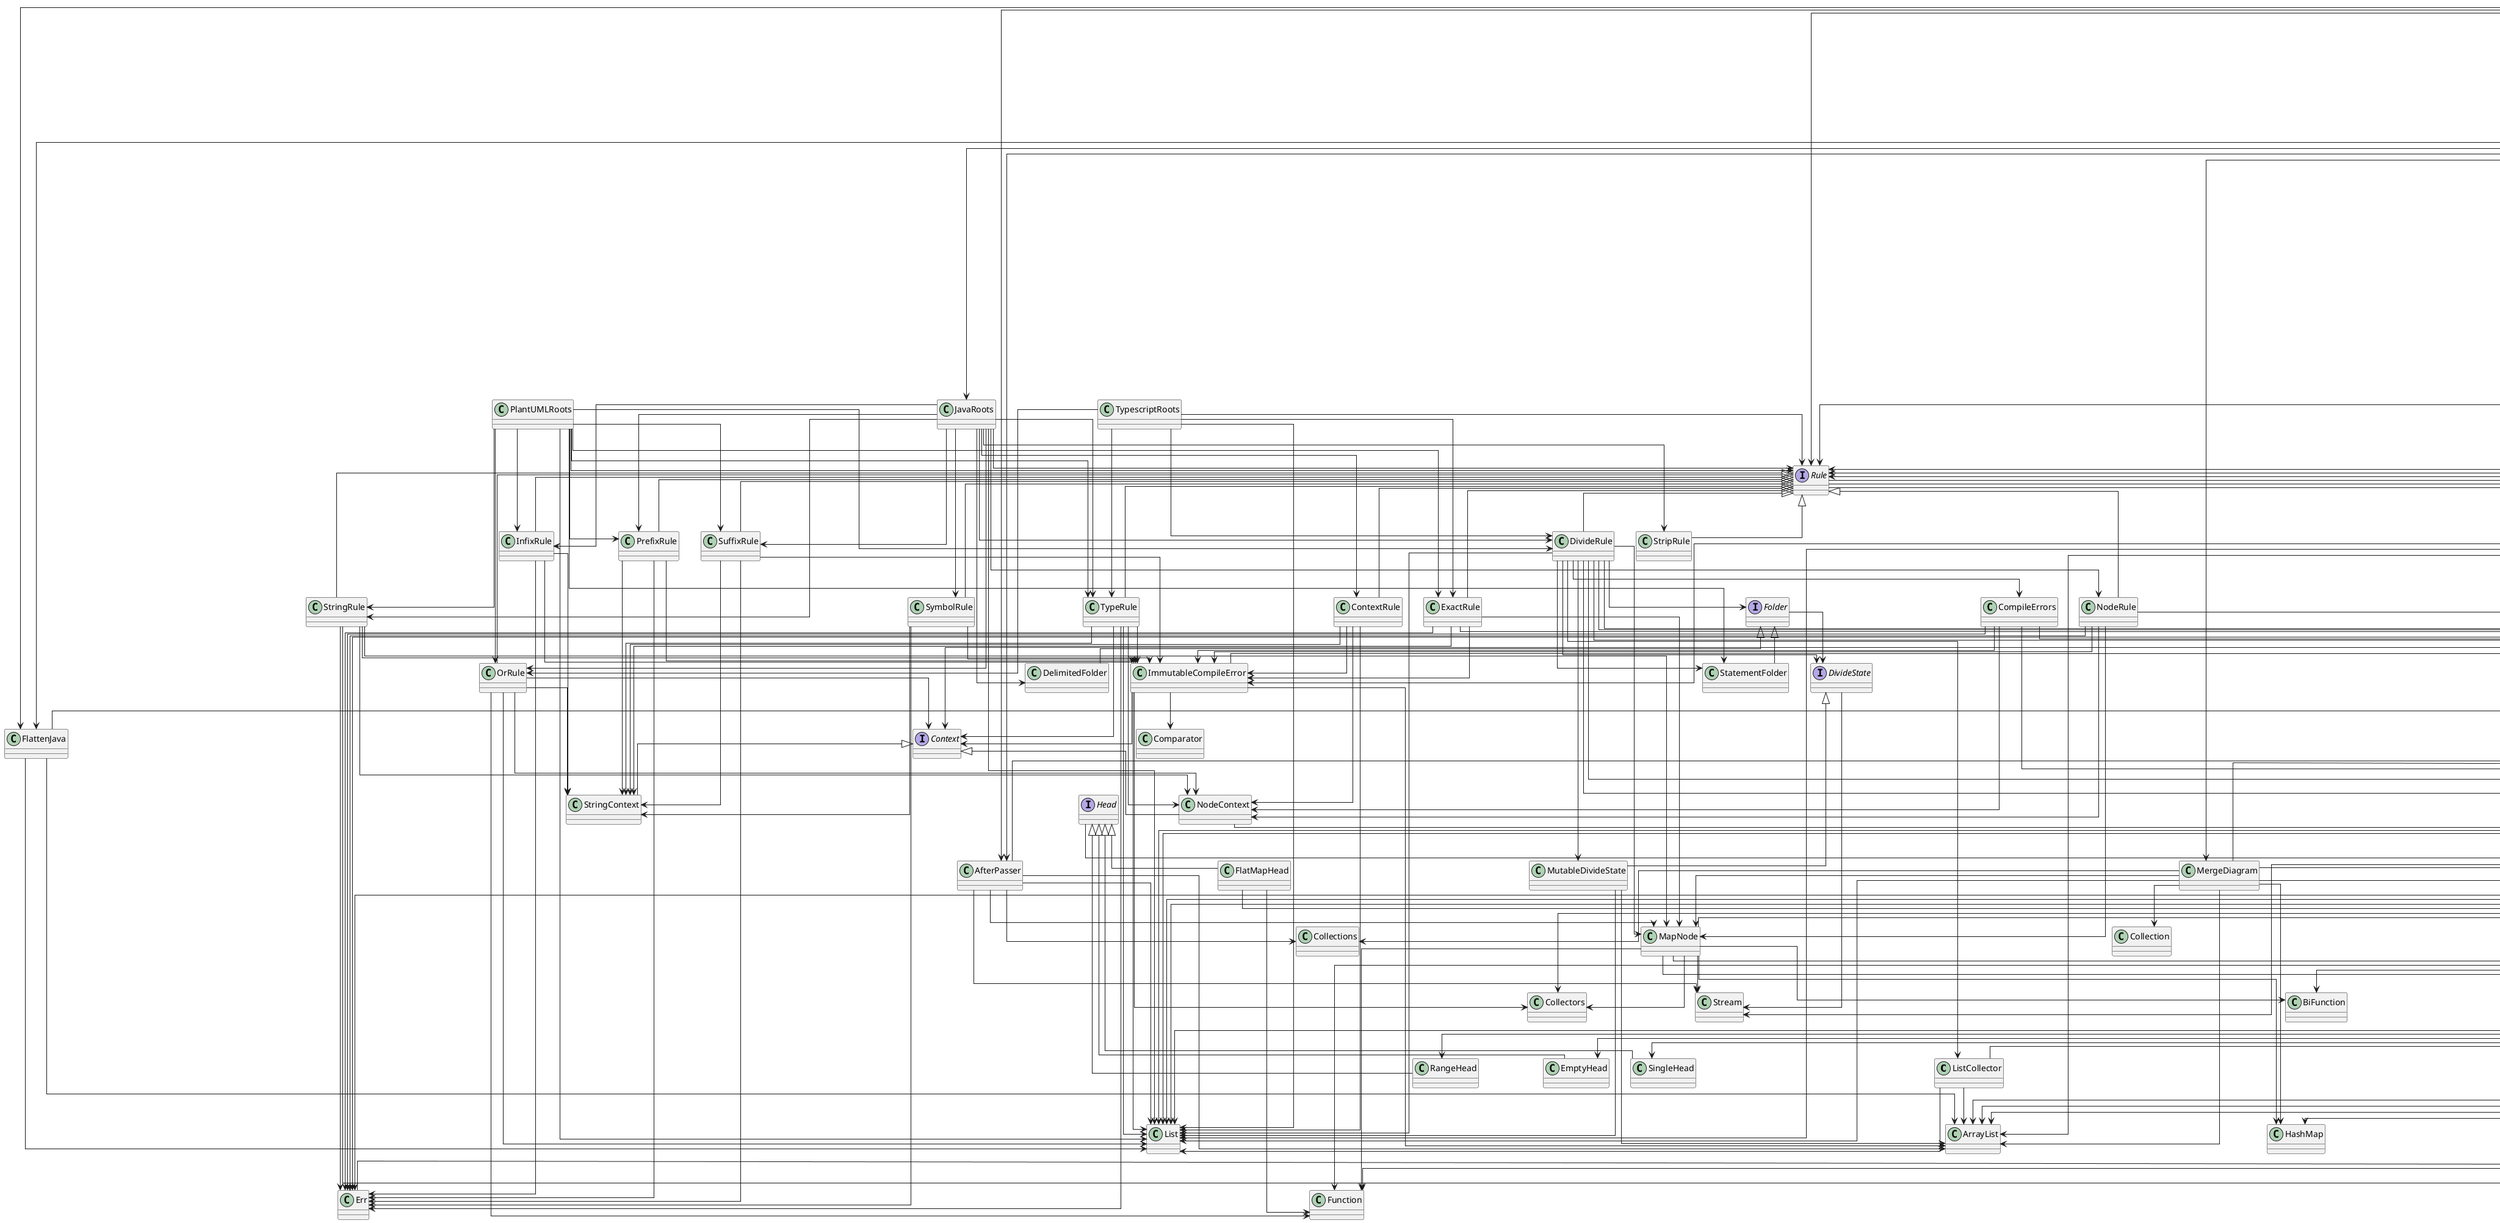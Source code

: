 @startuml
skinparam linetype ortho
class ListCollector
Collector <|-- ListCollector
class RangeHead
Head <|-- RangeHead
interface Source
class Config
interface Roots
interface Targets
class FlatMapHead
Head <|-- FlatMapHead
class SymbolRule
Rule <|-- SymbolRule
class JavaRoots
class Joiner
Collector <|-- Joiner
class FlattenJava
Passer <|-- FlattenJava
class StringRule
Rule <|-- StringRule
class ThrowableError
Error <|-- ThrowableError
class Tuple2
class ApplicationError
Error <|-- ApplicationError
class StagedCompiler
Compiler <|-- StagedCompiler
interface Head
class StatementFolder
Folder <|-- StatementFolder
class CompileErrors
interface Generator
Stage <|-- Generator
interface Compiler
class NodeContext
Context <|-- NodeContext
class TypescriptRoots
class ImmutableCompileError
CompileError <|-- ImmutableCompileError
class EmptyHead
Head <|-- EmptyHead
interface Stage
enum TargetPlatform
class MapCollector
Collector <|-- MapCollector
interface Folder
class PathSources
Sources <|-- PathSources
class ResultCollector
Collector <|-- ResultCollector
interface DivideState
class MapRoots
Roots <|-- MapRoots
interface CompileError
Error <|-- CompileError
class RuleGenerator
Generator <|-- RuleGenerator
interface Passer
class InfixRule
Rule <|-- InfixRule
class PrefixRule
Rule <|-- PrefixRule
class RuleLexer
Lexer <|-- RuleLexer
class EmptyAfterAll
AfterAll <|-- EmptyAfterAll
class CompileApplication
Application <|-- CompileApplication
class ExactRule
Rule <|-- ExactRule
class PathSource
Source <|-- PathSource
class PlantUMLRoots
interface Collector
class StringContext
Context <|-- StringContext
class TypeRule
Rule <|-- TypeRule
class OrState
interface Node
class OrRule
Rule <|-- OrRule
interface ParseState
interface Iter
class NodeRule
Rule <|-- NodeRule
class Iters
interface Rule
class DelimitedFolder
Folder <|-- DelimitedFolder
class PathTargets
Targets <|-- PathTargets
class Location
class SingleHead
Head <|-- SingleHead
interface Context
class StripRule
Rule <|-- StripRule
class MergeDiagram
AfterAll <|-- MergeDiagram
interface Error
class Ok
Result <|-- Ok
interface Sources
interface Parser
Stage <|-- Parser
interface Application
class ImmutableParseState
ParseState <|-- ImmutableParseState
interface Lexer
Stage <|-- Lexer
class DivideRule
Rule <|-- DivideRule
class TreeParser
Parser <|-- TreeParser
class Err
Result <|-- Err
class SuffixRule
Rule <|-- SuffixRule
class AfterPasser
Passer <|-- AfterPasser
interface Result
interface AfterAll
class Main
class SafeFiles
class HeadedIter
Iter <|-- HeadedIter
class MutableDivideState
DivideState <|-- MutableDivideState
class MapNode
Node <|-- MapNode
class ContextRule
Rule <|-- ContextRule
Iters --> Tuple2
Iters --> EmptyHead
Iters --> HeadedIter
Iters --> RangeHead
Iters --> SingleHead
Iters --> ArrayList
Iters --> List
Iters --> Map
Iters --> Optional
MergeDiagram --> Iters
MergeDiagram --> MapNode
MergeDiagram --> ArrayList
MergeDiagram --> Collection
MergeDiagram --> Collections
MergeDiagram --> HashMap
MergeDiagram --> List
MergeDiagram --> Optional
Roots --> Tuple2
Roots --> Iter
Roots --> Node
Roots --> Location
Node --> Tuple2
Node --> Iter
Node --> List
Node --> Optional
ParseState --> Location
FlatMapHead --> Iter
FlatMapHead --> Function
Passer --> Tuple2
Passer --> Node
Passer --> ParseState
Passer --> Optional
Result --> Tuple2
Result --> Function
Result --> Supplier
OrState --> Err
OrState --> Ok
OrState --> Result
OrState --> CompileError
OrState --> Context
OrState --> ImmutableCompileError
OrState --> ArrayList
OrState --> List
OrState --> Optional
DivideRule --> Joiner
DivideRule --> ListCollector
DivideRule --> ResultCollector
DivideRule --> Iter
DivideRule --> Iters
DivideRule --> CompileErrors
DivideRule --> MapNode
DivideRule --> DivideState
DivideRule --> MutableDivideState
DivideRule --> Folder
DivideRule --> StatementFolder
DivideRule --> List
DivideRule --> Optional
ListCollector --> ArrayList
ListCollector --> List
Stage --> Result
Stage --> CompileError
Iter --> Collector
Iter --> Result
Iter --> Optional
Iter --> BiFunction
Iter --> Function
Iter --> Predicate
ResultCollector --> Ok
ResultCollector --> Result
AfterPasser --> MapNode
AfterPasser --> ArrayList
AfterPasser --> Collections
AfterPasser --> List
AfterPasser --> Stream
PrefixRule --> Err
PrefixRule --> StringContext
PrefixRule --> ImmutableCompileError
Compiler --> Result
Compiler --> CompileError
Compiler --> Location
Compiler --> Map
Head --> Optional
InfixRule --> Err
InfixRule --> StringContext
InfixRule --> ImmutableCompileError
OrRule --> Context
OrRule --> NodeContext
OrRule --> StringContext
OrRule --> List
OrRule --> Function
NodeContext --> Node
PathSource --> SafeFiles
PathSource --> Path
PathSource --> ArrayList
PathSource --> List
CompileErrors --> Err
CompileErrors --> Result
CompileErrors --> NodeContext
CompileErrors --> Node
CompileErrors --> ImmutableCompileError
DivideState --> Stream
PathTargets --> Iters
PathTargets --> SafeFiles
PathTargets --> Files
PathTargets --> Path
Sources --> Result
Sources --> Location
Sources --> IOException
Sources --> Map
Parser --> Roots
HeadedIter --> Ok
Lexer --> Location
Lexer --> Roots
Lexer --> Map
TreeParser --> Tuple2
TreeParser --> MapCollector
TreeParser --> Iters
TreeParser --> Ok
TreeParser --> Result
TreeParser --> CompileError
TreeParser --> Node
TreeParser --> Location
TreeParser --> AfterAll
TreeParser --> MapRoots
TreeParser --> Passer
TreeParser --> ArrayList
TreeParser --> List
TreeParser --> Map
MapRoots --> Iters
MapRoots --> Map
TypescriptRoots --> DivideRule
TypescriptRoots --> ExactRule
TypescriptRoots --> OrRule
TypescriptRoots --> Rule
TypescriptRoots --> TypeRule
TypescriptRoots --> List
Rule --> Result
Rule --> CompileError
Rule --> Node
RuleGenerator --> Tuple2
RuleGenerator --> MapCollector
RuleGenerator --> ResultCollector
RuleGenerator --> Result
RuleGenerator --> CompileError
RuleGenerator --> Rule
Application --> Optional
Generator --> Location
Generator --> Roots
Generator --> Map
StringRule --> Err
StringRule --> Ok
StringRule --> NodeContext
StringRule --> MapNode
StringRule --> ImmutableCompileError
PlantUMLRoots --> DivideRule
PlantUMLRoots --> ExactRule
PlantUMLRoots --> InfixRule
PlantUMLRoots --> OrRule
PlantUMLRoots --> PrefixRule
PlantUMLRoots --> Rule
PlantUMLRoots --> StringRule
PlantUMLRoots --> SuffixRule
PlantUMLRoots --> TypeRule
PlantUMLRoots --> StatementFolder
PlantUMLRoots --> List
Config --> Compiler
Config --> StagedCompiler
Config --> Rule
Config --> JavaRoots
Config --> AfterPasser
Config --> MergeDiagram
Config --> Generator
Config --> FlattenJava
Config --> Lexer
Config --> Parser
Config --> RuleGenerator
Config --> RuleLexer
Config --> TreeParser
MapNode --> Iters
MapNode --> HashMap
MapNode --> Map
MapNode --> BiFunction
MapNode --> Function
MapNode --> Collectors
MapNode --> Stream
Folder --> DivideState
Source --> Result
Source --> Location
Source --> IOException
PathSources --> Tuple2
PathSources --> MapCollector
PathSources --> ResultCollector
PathSources --> SafeFiles
PathSources --> Files
PathSources --> Path
ThrowableError --> PrintWriter
ThrowableError --> StringWriter
ExactRule --> Err
ExactRule --> Ok
ExactRule --> MapNode
ExactRule --> StringContext
ExactRule --> ImmutableCompileError
JavaRoots --> ContextRule
JavaRoots --> DivideRule
JavaRoots --> InfixRule
JavaRoots --> NodeRule
JavaRoots --> OrRule
JavaRoots --> PrefixRule
JavaRoots --> Rule
JavaRoots --> StringRule
JavaRoots --> StripRule
JavaRoots --> SuffixRule
JavaRoots --> SymbolRule
JavaRoots --> TypeRule
JavaRoots --> DelimitedFolder
JavaRoots --> List
TargetPlatform --> Rule
TargetPlatform --> PathTargets
TargetPlatform --> Targets
TargetPlatform --> AfterAll
TargetPlatform --> EmptyAfterAll
TargetPlatform --> Path
TargetPlatform --> Paths
AfterAll --> Node
AfterAll --> Location
AfterAll --> Map
MapCollector --> Tuple2
MapCollector --> HashMap
MapCollector --> Map
Joiner --> Optional
ImmutableCompileError --> Context
ImmutableCompileError --> ArrayList
ImmutableCompileError --> Comparator
ImmutableCompileError --> List
ImmutableCompileError --> Collectors
SafeFiles --> Iter
SafeFiles --> Iters
SafeFiles --> Err
SafeFiles --> Ok
SafeFiles --> Result
SafeFiles --> IOException
SafeFiles --> Files
SafeFiles --> Path
SafeFiles --> Optional
SafeFiles --> Collectors
SafeFiles --> Stream
Targets --> Location
Targets --> IOException
Targets --> Map
Targets --> Optional
StagedCompiler --> Generator
StagedCompiler --> Lexer
StagedCompiler --> Parser
MutableDivideState --> ArrayList
MutableDivideState --> List
CompileApplication --> Compiler
CompileApplication --> ApplicationError
CompileApplication --> ThrowableError
CompileApplication --> Location
CompileApplication --> Sources
CompileApplication --> Targets
CompileApplication --> Map
ContextRule --> NodeContext
ContextRule --> StringContext
ContextRule --> ImmutableCompileError
ContextRule --> List
NodeRule --> Err
NodeRule --> Ok
NodeRule --> NodeContext
NodeRule --> MapNode
NodeRule --> ImmutableCompileError
SuffixRule --> Err
SuffixRule --> StringContext
SuffixRule --> ImmutableCompileError
SymbolRule --> Err
SymbolRule --> StringContext
SymbolRule --> ImmutableCompileError
Main --> Tuple2
Main --> Iters
Main --> Application
Main --> CompileApplication
Main --> Config
Main --> Error
Main --> Compiler
Main --> StagedCompiler
Main --> Node
Main --> Rule
Main --> PathSources
Main --> Sources
Main --> Targets
Main --> AfterPasser
Main --> FlattenJava
Main --> TargetPlatform
Main --> AfterAll
Main --> Passer
Main --> Generator
Main --> RuleGenerator
Main --> Lexer
Main --> ParseState
Main --> Parser
Main --> TreeParser
Main --> Paths
Main --> Optional
FlattenJava --> ArrayList
FlattenJava --> List
RuleLexer --> Tuple2
RuleLexer --> Iters
RuleLexer --> MapCollector
RuleLexer --> ResultCollector
RuleLexer --> Result
RuleLexer --> CompileError
RuleLexer --> Node
RuleLexer --> Rule
RuleLexer --> MapRoots
TypeRule --> Err
TypeRule --> Context
TypeRule --> NodeContext
TypeRule --> StringContext
TypeRule --> ImmutableCompileError
TypeRule --> List
Location --> List
@enduml
